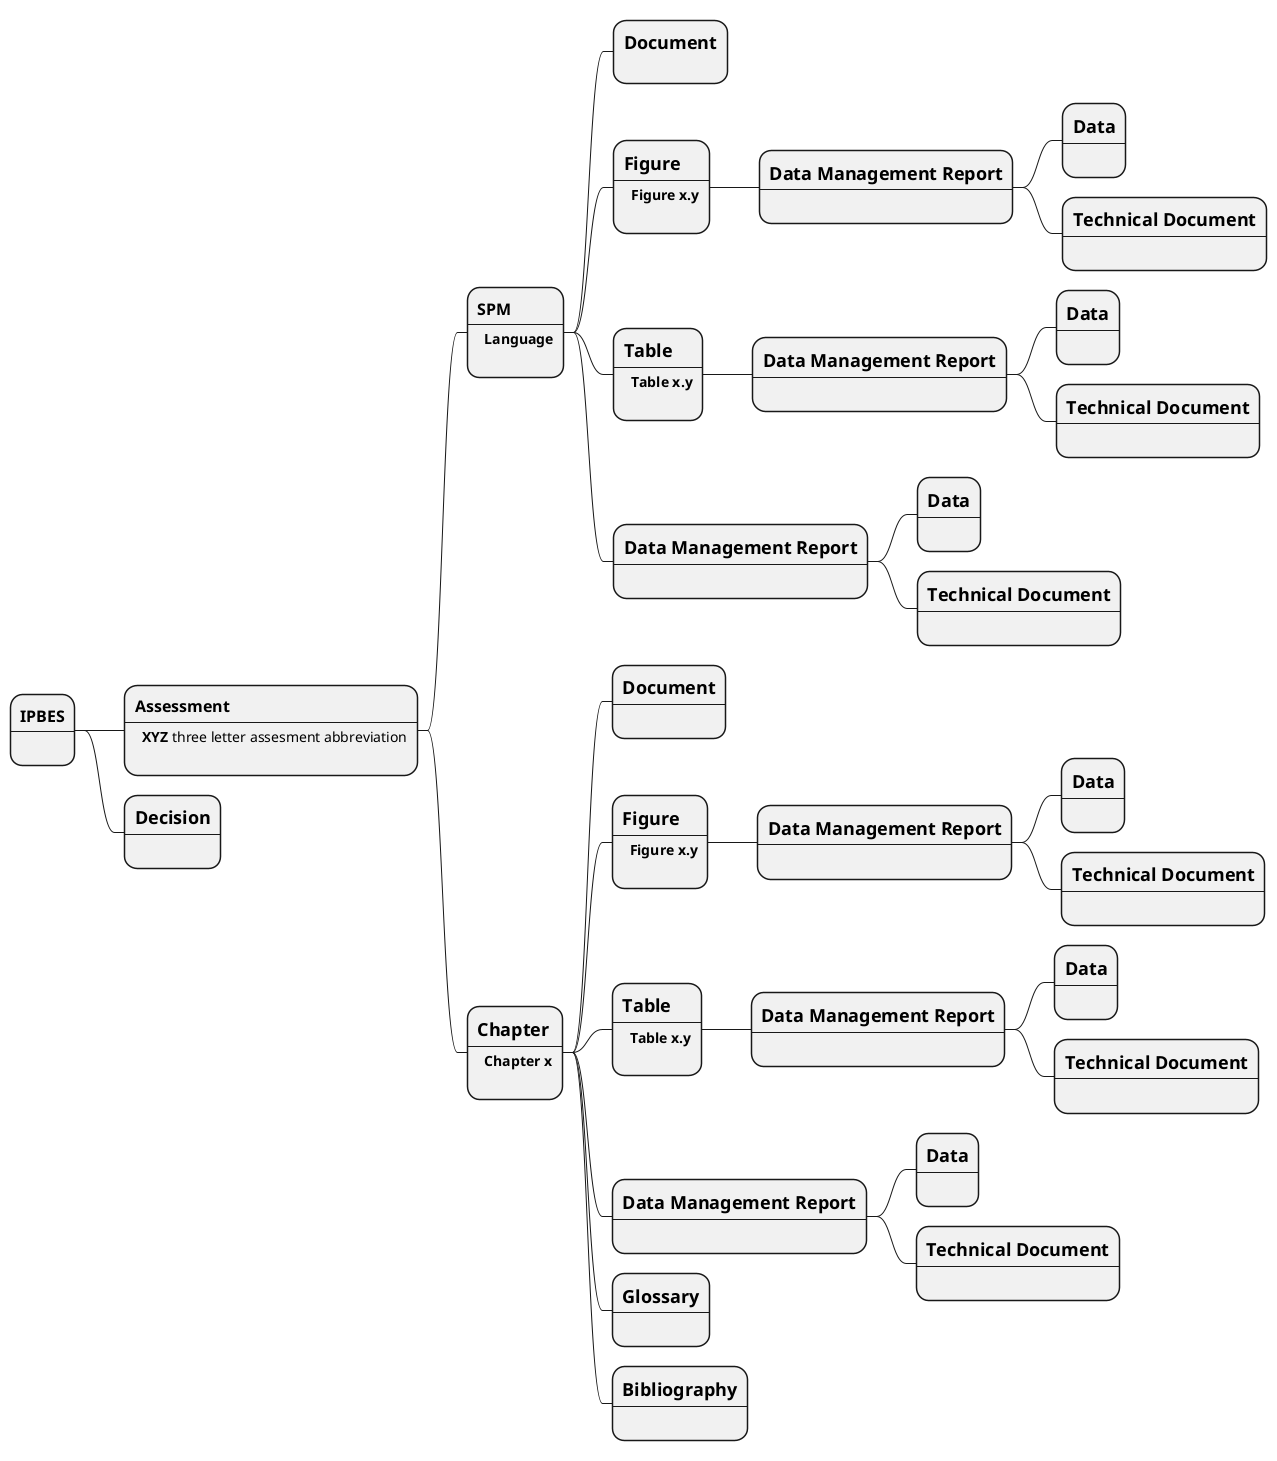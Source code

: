 @startmindmap
toleft p to right direction

*:==IPBES
----
;
**:==Assessment
----
  **XYZ** three letter assesment abbreviation
;

***:==SPM
----
  **Language**
;
****:=Document
;
****:=Figure
----
  **Figure x.y**
;
*****:=Data Management Report
----
;
******:=Data
----
;
******:=Technical Document
----
;
****:=Table
----
  **Table x.y**
;
*****:=Data Management Report
----
;
******:=Data
----
;
******:=Technical Document
----
;
****:=Data Management Report
----
;
*****:=Data
----
;
*****:=Technical Document
----
;

***:=Chapter
----
  **Chapter x**
;

****:=Document
----
;

****:=Figure
----
  **Figure x.y**
;
*****:=Data Management Report
----
;
******:=Data
----
;
******:=Technical Document
----
;
****:=Table
----
  **Table x.y**
;
*****:=Data Management Report
----
;
******:=Data
----
;
******:=Technical Document
----
;
****:=Data Management Report
----
;
*****:=Data
----
;
*****:=Technical Document
----
;
****:=Glossary
----
;
****:=Bibliography
----
;
**:=Decision
----
;
@endmindmap